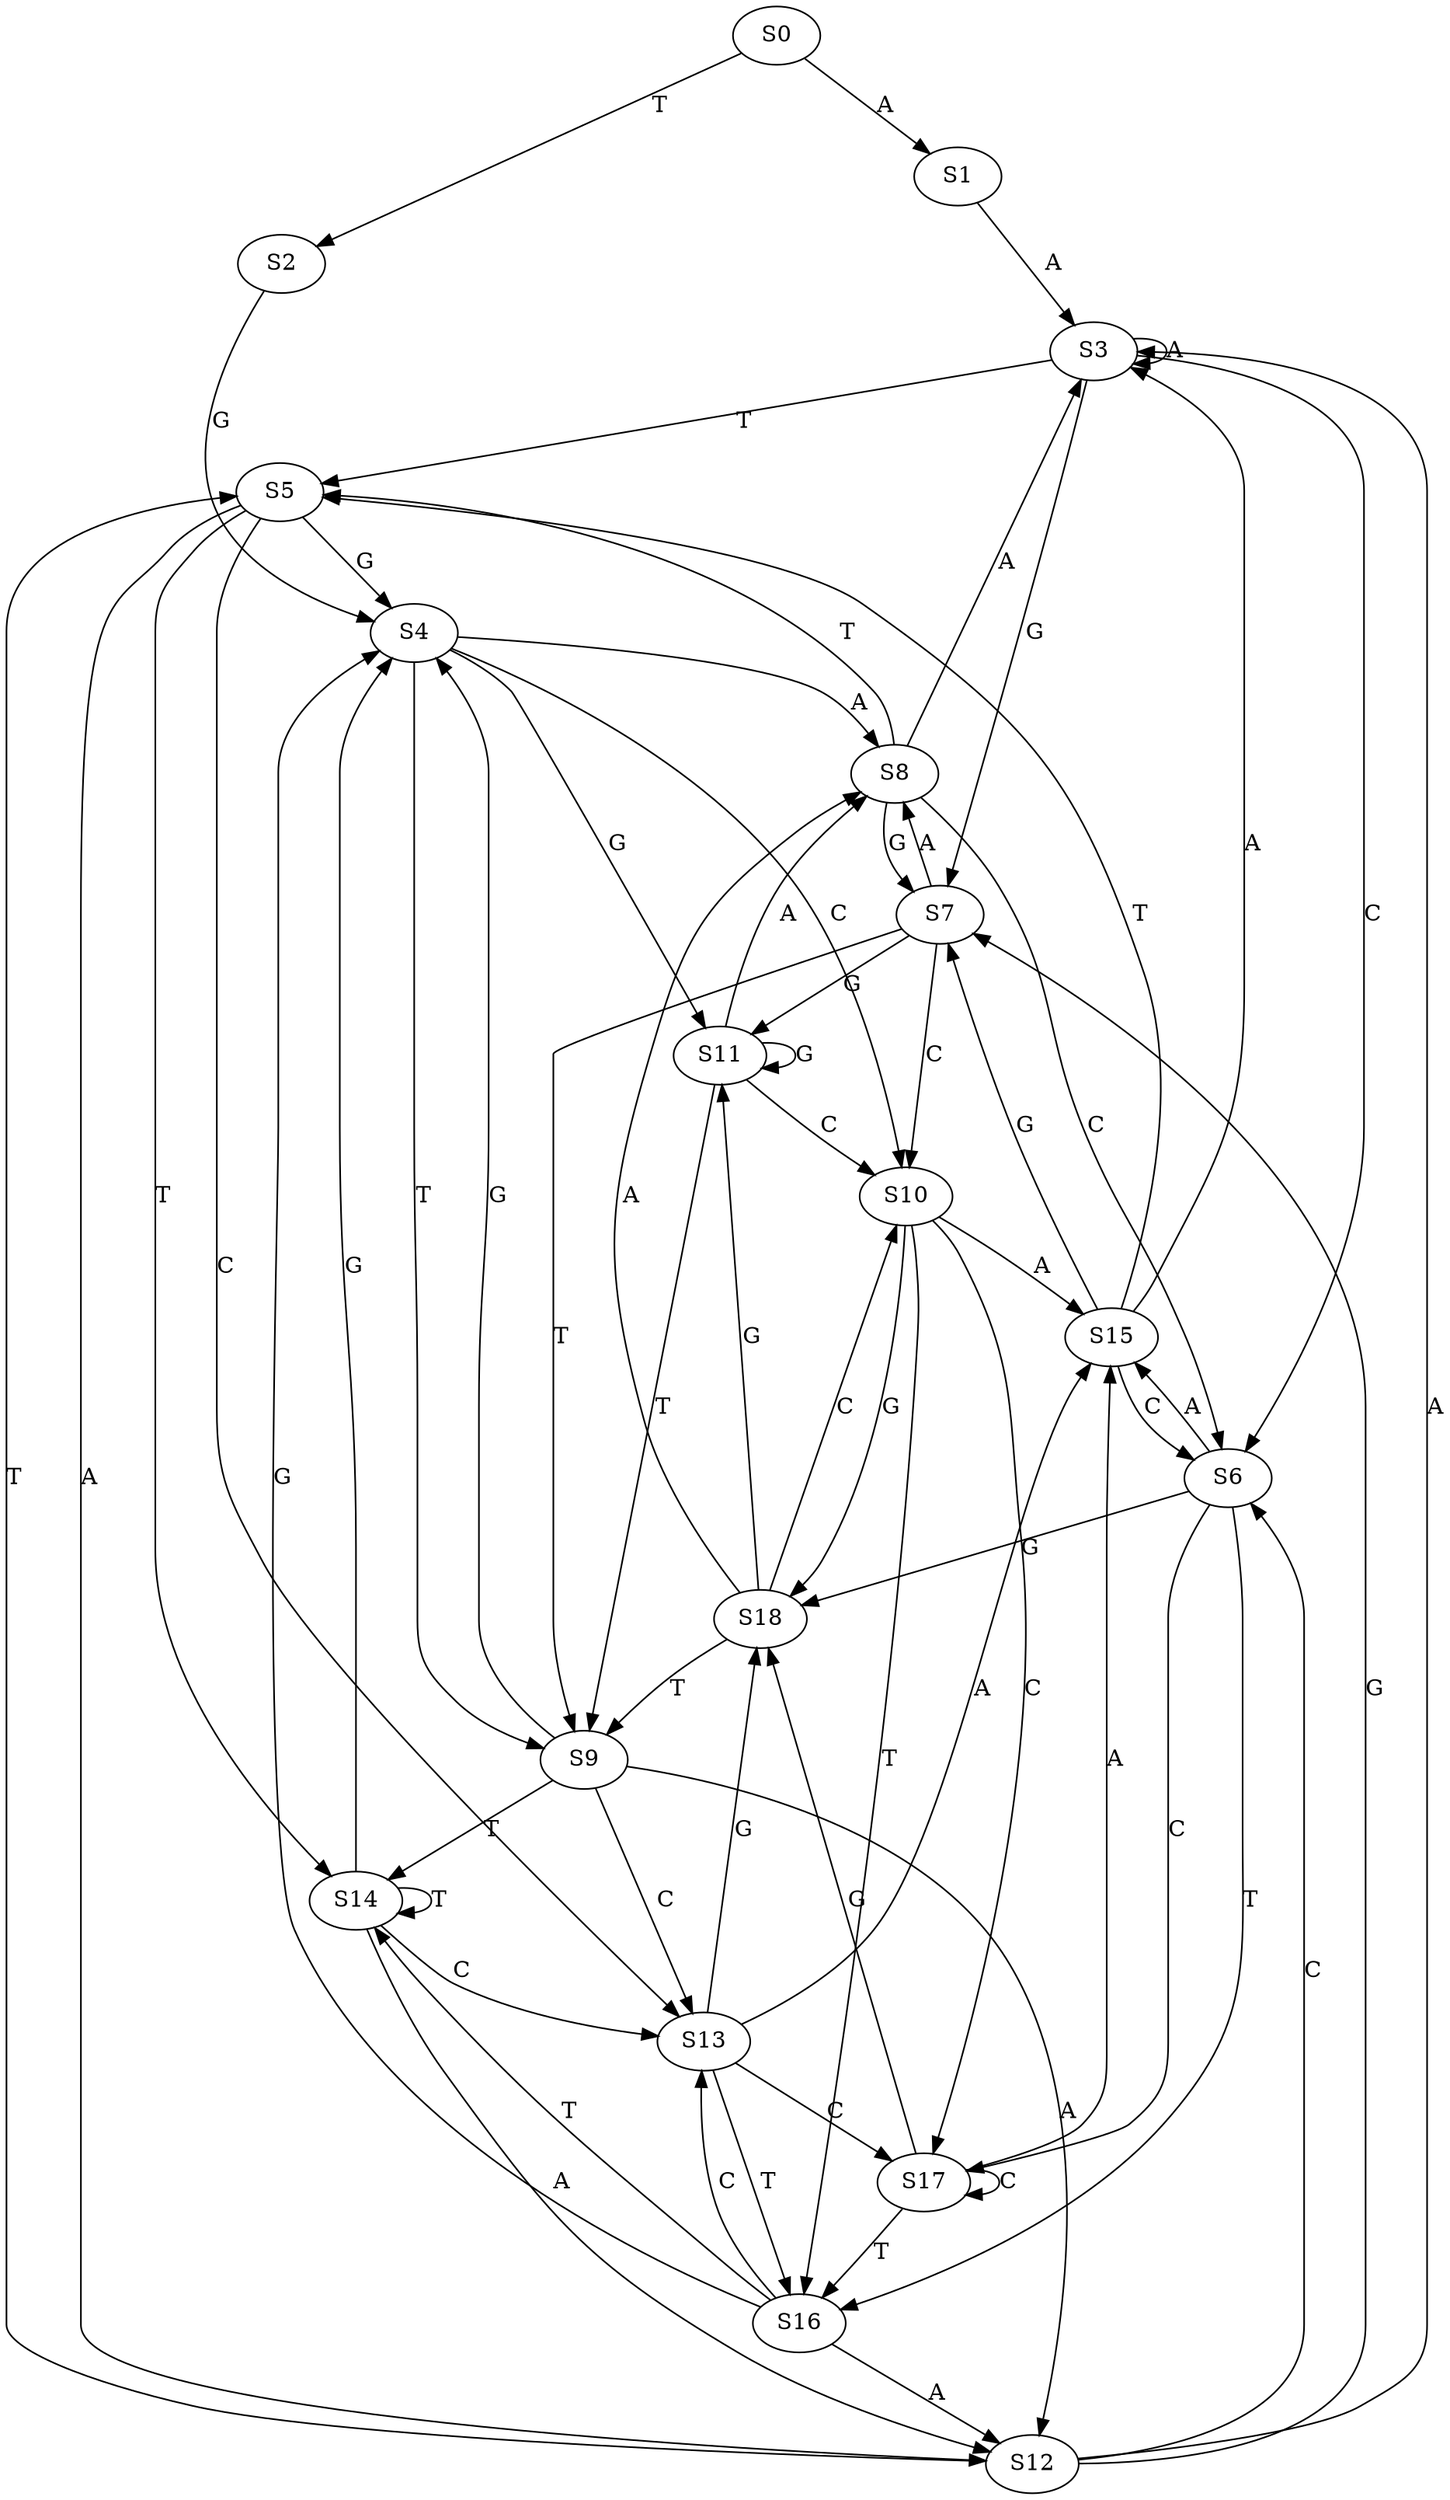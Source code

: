 strict digraph  {
	S0 -> S1 [ label = A ];
	S0 -> S2 [ label = T ];
	S1 -> S3 [ label = A ];
	S2 -> S4 [ label = G ];
	S3 -> S5 [ label = T ];
	S3 -> S6 [ label = C ];
	S3 -> S7 [ label = G ];
	S3 -> S3 [ label = A ];
	S4 -> S8 [ label = A ];
	S4 -> S9 [ label = T ];
	S4 -> S10 [ label = C ];
	S4 -> S11 [ label = G ];
	S5 -> S12 [ label = A ];
	S5 -> S13 [ label = C ];
	S5 -> S14 [ label = T ];
	S5 -> S4 [ label = G ];
	S6 -> S15 [ label = A ];
	S6 -> S16 [ label = T ];
	S6 -> S17 [ label = C ];
	S6 -> S18 [ label = G ];
	S7 -> S9 [ label = T ];
	S7 -> S11 [ label = G ];
	S7 -> S8 [ label = A ];
	S7 -> S10 [ label = C ];
	S8 -> S7 [ label = G ];
	S8 -> S3 [ label = A ];
	S8 -> S6 [ label = C ];
	S8 -> S5 [ label = T ];
	S9 -> S12 [ label = A ];
	S9 -> S13 [ label = C ];
	S9 -> S4 [ label = G ];
	S9 -> S14 [ label = T ];
	S10 -> S17 [ label = C ];
	S10 -> S16 [ label = T ];
	S10 -> S18 [ label = G ];
	S10 -> S15 [ label = A ];
	S11 -> S8 [ label = A ];
	S11 -> S9 [ label = T ];
	S11 -> S11 [ label = G ];
	S11 -> S10 [ label = C ];
	S12 -> S7 [ label = G ];
	S12 -> S5 [ label = T ];
	S12 -> S3 [ label = A ];
	S12 -> S6 [ label = C ];
	S13 -> S16 [ label = T ];
	S13 -> S18 [ label = G ];
	S13 -> S17 [ label = C ];
	S13 -> S15 [ label = A ];
	S14 -> S13 [ label = C ];
	S14 -> S4 [ label = G ];
	S14 -> S14 [ label = T ];
	S14 -> S12 [ label = A ];
	S15 -> S7 [ label = G ];
	S15 -> S5 [ label = T ];
	S15 -> S6 [ label = C ];
	S15 -> S3 [ label = A ];
	S16 -> S4 [ label = G ];
	S16 -> S13 [ label = C ];
	S16 -> S12 [ label = A ];
	S16 -> S14 [ label = T ];
	S17 -> S18 [ label = G ];
	S17 -> S17 [ label = C ];
	S17 -> S15 [ label = A ];
	S17 -> S16 [ label = T ];
	S18 -> S11 [ label = G ];
	S18 -> S9 [ label = T ];
	S18 -> S8 [ label = A ];
	S18 -> S10 [ label = C ];
}
